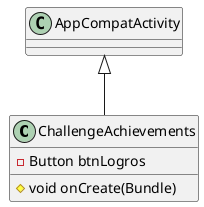 @startuml
class ChallengeAchievements {
- Button btnLogros
# void onCreate(Bundle)
}


AppCompatActivity <|-- ChallengeAchievements
@enduml